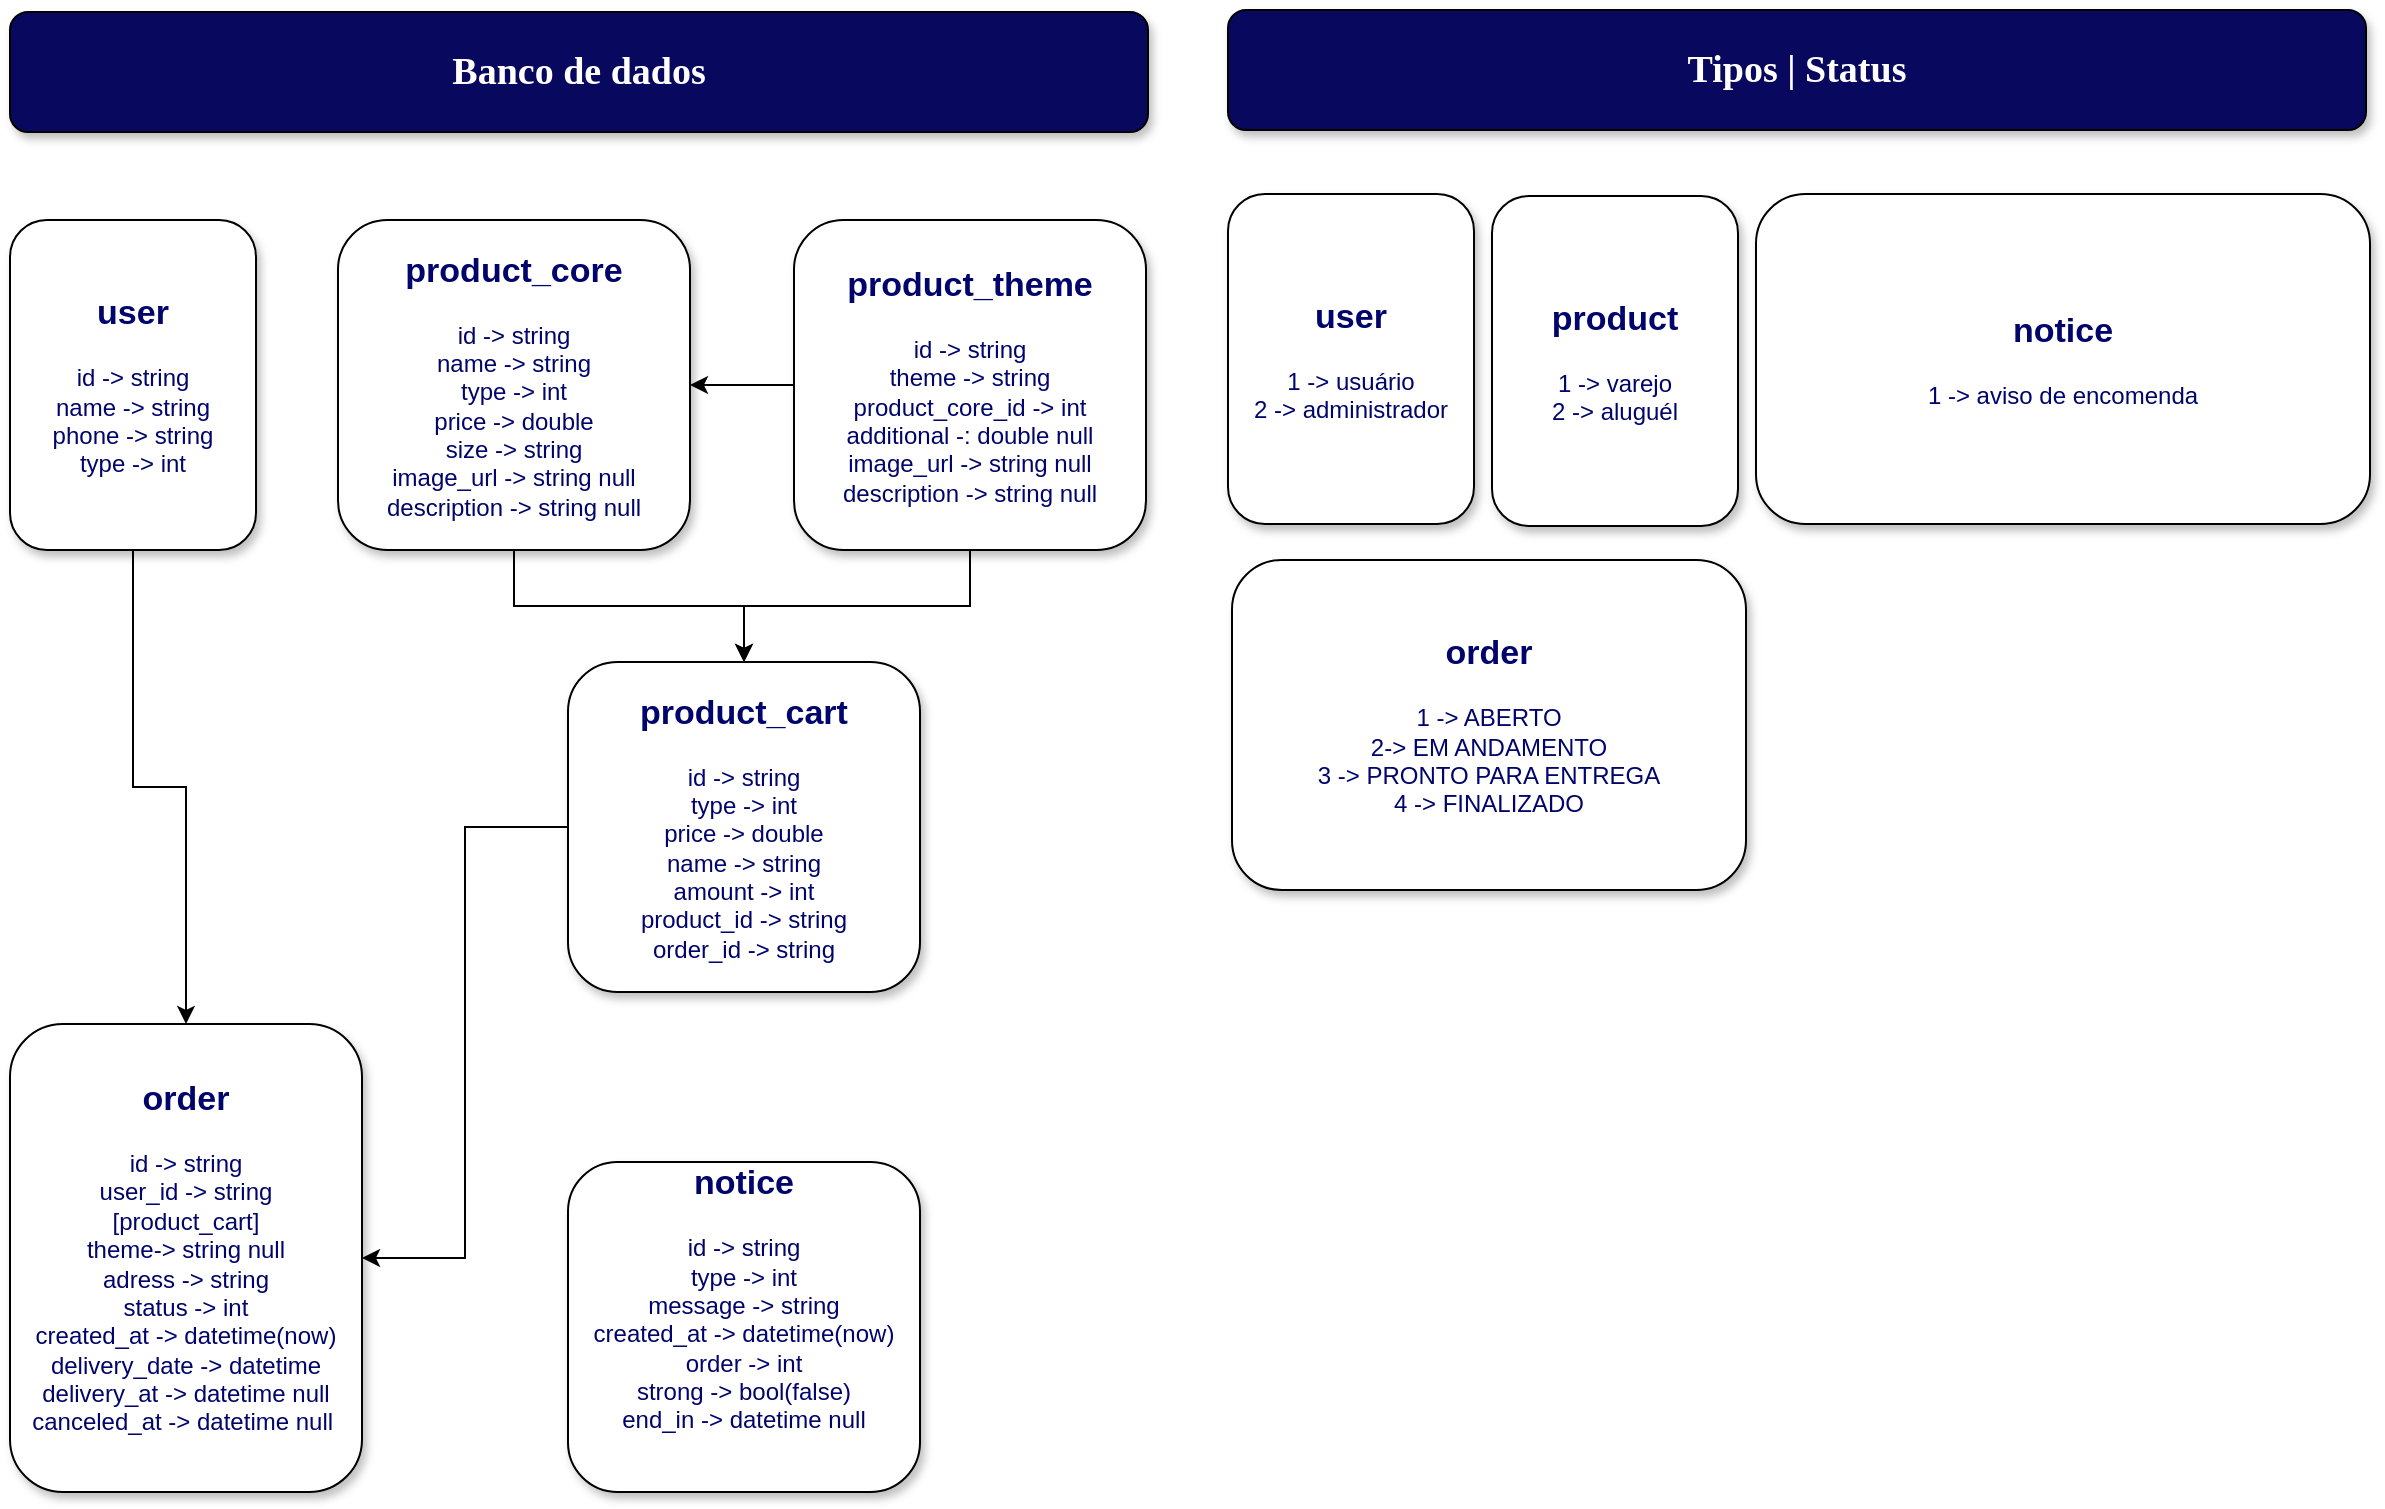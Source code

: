 <mxfile version="15.3.0" type="github" pages="2">
  <diagram id="9R1lXSZ89X7T78PhHO-J" name="Banco de dados">
    <mxGraphModel dx="2062" dy="794" grid="1" gridSize="1" guides="1" tooltips="1" connect="1" arrows="1" fold="1" page="0" pageScale="1" pageWidth="827" pageHeight="1169" math="0" shadow="0">
      <root>
        <mxCell id="0" />
        <mxCell id="1" parent="0" />
        <mxCell id="1kB9kBYCeM4JlIsKEy9A-3" value="Banco de dados" style="rounded=1;whiteSpace=wrap;html=1;fillColor=#08085E;shadow=1;strokeColor=default;glass=0;sketch=0;fontFamily=Comic Sans MS;fontStyle=1;fontSize=19;fontColor=#FFFFFF;" vertex="1" parent="1">
          <mxGeometry x="128" y="51" width="569" height="60" as="geometry" />
        </mxCell>
        <mxCell id="1kB9kBYCeM4JlIsKEy9A-20" value="" style="edgeStyle=orthogonalEdgeStyle;rounded=0;orthogonalLoop=1;jettySize=auto;html=1;fontFamily=Comic Sans MS;fontSize=19;fontColor=#08085E;" edge="1" parent="1" source="1kB9kBYCeM4JlIsKEy9A-4" target="1kB9kBYCeM4JlIsKEy9A-18">
          <mxGeometry relative="1" as="geometry" />
        </mxCell>
        <mxCell id="1kB9kBYCeM4JlIsKEy9A-4" value="&lt;font color=&quot;#01056b&quot;&gt;&lt;b&gt;&lt;font style=&quot;font-size: 17px&quot;&gt;user&lt;/font&gt;&lt;/b&gt;&lt;br&gt;&lt;br&gt;id -&amp;gt; string&lt;br&gt;name -&amp;gt; string&lt;br&gt;phone -&amp;gt; string&lt;br&gt;type -&amp;gt; int&lt;br&gt;&lt;/font&gt;" style="rounded=1;whiteSpace=wrap;html=1;shadow=1;" vertex="1" parent="1">
          <mxGeometry x="128" y="155" width="123" height="165" as="geometry" />
        </mxCell>
        <mxCell id="1kB9kBYCeM4JlIsKEy9A-17" value="" style="edgeStyle=orthogonalEdgeStyle;rounded=0;orthogonalLoop=1;jettySize=auto;html=1;fontFamily=Comic Sans MS;fontSize=19;fontColor=#08085E;" edge="1" parent="1" source="1kB9kBYCeM4JlIsKEy9A-6" target="1kB9kBYCeM4JlIsKEy9A-14">
          <mxGeometry relative="1" as="geometry" />
        </mxCell>
        <mxCell id="1kB9kBYCeM4JlIsKEy9A-6" value="&lt;font color=&quot;#01056b&quot;&gt;&lt;b&gt;&lt;font style=&quot;font-size: 17px&quot;&gt;product_core&lt;/font&gt;&lt;/b&gt;&lt;br&gt;&lt;br&gt;id -&amp;gt; string&lt;br&gt;name -&amp;gt; string&lt;br&gt;type -&amp;gt; int&lt;br&gt;price -&amp;gt; double&lt;br&gt;size -&amp;gt; string&lt;br&gt;image_url -&amp;gt; string null&lt;br&gt;description -&amp;gt; string null&lt;br&gt;&lt;/font&gt;" style="rounded=1;whiteSpace=wrap;html=1;shadow=1;" vertex="1" parent="1">
          <mxGeometry x="292" y="155" width="176" height="165" as="geometry" />
        </mxCell>
        <mxCell id="1kB9kBYCeM4JlIsKEy9A-8" value="" style="edgeStyle=orthogonalEdgeStyle;rounded=0;orthogonalLoop=1;jettySize=auto;html=1;" edge="1" parent="1" source="1kB9kBYCeM4JlIsKEy9A-7" target="1kB9kBYCeM4JlIsKEy9A-6">
          <mxGeometry relative="1" as="geometry" />
        </mxCell>
        <mxCell id="1kB9kBYCeM4JlIsKEy9A-16" value="" style="edgeStyle=orthogonalEdgeStyle;rounded=0;orthogonalLoop=1;jettySize=auto;html=1;fontFamily=Comic Sans MS;fontSize=19;fontColor=#08085E;" edge="1" parent="1" source="1kB9kBYCeM4JlIsKEy9A-7" target="1kB9kBYCeM4JlIsKEy9A-14">
          <mxGeometry relative="1" as="geometry" />
        </mxCell>
        <mxCell id="1kB9kBYCeM4JlIsKEy9A-7" value="&lt;font color=&quot;#01056b&quot;&gt;&lt;b&gt;&lt;font style=&quot;font-size: 17px&quot;&gt;product_theme&lt;/font&gt;&lt;/b&gt;&lt;br&gt;&lt;br&gt;id -&amp;gt; string&lt;br&gt;theme -&amp;gt; string&lt;br&gt;product_core_id -&amp;gt; int&lt;br&gt;additional -: double null&lt;br&gt;image_url -&amp;gt; string null&lt;br&gt;description -&amp;gt; string null&lt;br&gt;&lt;/font&gt;" style="rounded=1;whiteSpace=wrap;html=1;shadow=1;" vertex="1" parent="1">
          <mxGeometry x="520" y="155" width="176" height="165" as="geometry" />
        </mxCell>
        <mxCell id="1kB9kBYCeM4JlIsKEy9A-22" style="edgeStyle=orthogonalEdgeStyle;rounded=0;orthogonalLoop=1;jettySize=auto;html=1;entryX=1;entryY=0.5;entryDx=0;entryDy=0;fontFamily=Comic Sans MS;fontSize=19;fontColor=#08085E;" edge="1" parent="1" source="1kB9kBYCeM4JlIsKEy9A-14" target="1kB9kBYCeM4JlIsKEy9A-18">
          <mxGeometry relative="1" as="geometry" />
        </mxCell>
        <mxCell id="1kB9kBYCeM4JlIsKEy9A-14" value="&lt;font color=&quot;#01056b&quot;&gt;&lt;span style=&quot;font-size: 17px&quot;&gt;&lt;b&gt;product_cart&lt;br&gt;&lt;/b&gt;&lt;/span&gt;&lt;br&gt;id -&amp;gt; string&lt;br&gt;type -&amp;gt; int&lt;br&gt;price -&amp;gt; double&lt;br&gt;name -&amp;gt; string&lt;br&gt;amount -&amp;gt; int&lt;br&gt;product_id -&amp;gt; string&lt;br&gt;order_id -&amp;gt; string&lt;br&gt;&lt;/font&gt;" style="rounded=1;whiteSpace=wrap;html=1;shadow=1;" vertex="1" parent="1">
          <mxGeometry x="407" y="376" width="176" height="165" as="geometry" />
        </mxCell>
        <mxCell id="1kB9kBYCeM4JlIsKEy9A-18" value="&lt;font color=&quot;#01056b&quot;&gt;&lt;span style=&quot;font-size: 17px&quot;&gt;&lt;b&gt;order&lt;br&gt;&lt;/b&gt;&lt;/span&gt;&lt;br&gt;id -&amp;gt; string&lt;br&gt;user_id -&amp;gt; string&lt;br&gt;[product_cart]&lt;br&gt;theme-&amp;gt; string null&lt;br&gt;adress -&amp;gt; string&lt;br&gt;status -&amp;gt; int&lt;br&gt;created_at -&amp;gt; datetime(now)&lt;br&gt;&lt;/font&gt;&lt;span style=&quot;color: rgb(1 , 5 , 107)&quot;&gt;delivery_date -&amp;gt; datetime&lt;/span&gt;&lt;font color=&quot;#01056b&quot;&gt;&lt;br&gt;delivery_at -&amp;gt; datetime null&lt;br&gt;canceled_at -&amp;gt; datetime null&amp;nbsp;&lt;br&gt;&lt;/font&gt;" style="rounded=1;whiteSpace=wrap;html=1;shadow=1;" vertex="1" parent="1">
          <mxGeometry x="128" y="557" width="176" height="234" as="geometry" />
        </mxCell>
        <mxCell id="1kB9kBYCeM4JlIsKEy9A-23" value="&lt;font color=&quot;#01056b&quot;&gt;&lt;span style=&quot;font-size: 17px&quot;&gt;&lt;b&gt;notice&lt;br&gt;&lt;/b&gt;&lt;/span&gt;&lt;br&gt;id -&amp;gt; string&lt;br&gt;type -&amp;gt; int&lt;br&gt;message -&amp;gt; string&lt;br&gt;created_at -&amp;gt; datetime(now)&lt;br&gt;order -&amp;gt; int&lt;br&gt;strong -&amp;gt; bool(false)&lt;br&gt;end_in -&amp;gt; datetime null&lt;br&gt;&lt;br&gt;&lt;br&gt;&lt;/font&gt;" style="rounded=1;whiteSpace=wrap;html=1;shadow=1;" vertex="1" parent="1">
          <mxGeometry x="407" y="626" width="176" height="165" as="geometry" />
        </mxCell>
        <mxCell id="1kB9kBYCeM4JlIsKEy9A-24" value="Tipos | Status" style="rounded=1;whiteSpace=wrap;html=1;fillColor=#08085E;shadow=1;strokeColor=default;glass=0;sketch=0;fontFamily=Comic Sans MS;fontStyle=1;fontSize=19;fontColor=#FFFFFF;" vertex="1" parent="1">
          <mxGeometry x="737" y="50" width="569" height="60" as="geometry" />
        </mxCell>
        <mxCell id="1kB9kBYCeM4JlIsKEy9A-25" value="&lt;font color=&quot;#01056b&quot;&gt;&lt;b&gt;&lt;font style=&quot;font-size: 17px&quot;&gt;user&lt;/font&gt;&lt;/b&gt;&lt;br&gt;&lt;br&gt;1 -&amp;gt; usuário&lt;br&gt;2 -&amp;gt; administrador&lt;br&gt;&lt;/font&gt;" style="rounded=1;whiteSpace=wrap;html=1;shadow=1;" vertex="1" parent="1">
          <mxGeometry x="737" y="142" width="123" height="165" as="geometry" />
        </mxCell>
        <mxCell id="1kB9kBYCeM4JlIsKEy9A-26" value="&lt;font color=&quot;#01056b&quot;&gt;&lt;span style=&quot;font-size: 17px&quot;&gt;&lt;b&gt;product&lt;br&gt;&lt;/b&gt;&lt;/span&gt;&lt;br&gt;1 -&amp;gt; varejo&lt;br&gt;2 -&amp;gt; aluguél&lt;br&gt;&lt;/font&gt;" style="rounded=1;whiteSpace=wrap;html=1;shadow=1;" vertex="1" parent="1">
          <mxGeometry x="869" y="143" width="123" height="165" as="geometry" />
        </mxCell>
        <mxCell id="1kB9kBYCeM4JlIsKEy9A-27" value="&lt;font color=&quot;#01056b&quot;&gt;&lt;span style=&quot;font-size: 17px&quot;&gt;&lt;b&gt;notice&lt;br&gt;&lt;/b&gt;&lt;/span&gt;&lt;br&gt;1 -&amp;gt; aviso de encomenda&lt;br&gt;&lt;/font&gt;" style="rounded=1;whiteSpace=wrap;html=1;shadow=1;" vertex="1" parent="1">
          <mxGeometry x="1001" y="142" width="307" height="165" as="geometry" />
        </mxCell>
        <mxCell id="kdWjSECHs_SvUHziAQCm-1" value="&lt;font color=&quot;#01056b&quot;&gt;&lt;span style=&quot;font-size: 17px&quot;&gt;&lt;b&gt;order&lt;br&gt;&lt;/b&gt;&lt;/span&gt;&lt;br&gt;1 -&amp;gt; ABERTO&lt;br&gt;2-&amp;gt; EM ANDAMENTO&lt;br&gt;3 -&amp;gt; PRONTO PARA ENTREGA&lt;br&gt;4 -&amp;gt; FINALIZADO&lt;br&gt;&lt;/font&gt;" style="rounded=1;whiteSpace=wrap;html=1;shadow=1;" vertex="1" parent="1">
          <mxGeometry x="739" y="325" width="257" height="165" as="geometry" />
        </mxCell>
      </root>
    </mxGraphModel>
  </diagram>
  <diagram id="vPJhRj188VuREiv46hR0" name="Aplicativo">
    <mxGraphModel dx="2062" dy="794" grid="1" gridSize="10" guides="1" tooltips="1" connect="1" arrows="1" fold="1" page="0" pageScale="1" pageWidth="827" pageHeight="1169" math="0" shadow="0">
      <root>
        <mxCell id="mqUEiqMOdqEOwphyXF-3-0" />
        <mxCell id="mqUEiqMOdqEOwphyXF-3-1" parent="mqUEiqMOdqEOwphyXF-3-0" />
        <mxCell id="Qw3R4xNUaEIDjDvNjNVQ-0" value="Eliana Personalizações&lt;br style=&quot;font-size: 14px&quot;&gt;&lt;font style=&quot;font-size: 12px&quot;&gt;&lt;span style=&quot;font-weight: normal&quot;&gt;clean archtecture modular&lt;br&gt;flutter_triple streams&lt;br&gt;&lt;/span&gt;&lt;/font&gt;" style="rounded=1;whiteSpace=wrap;html=1;fillColor=#08085E;shadow=1;strokeColor=default;glass=0;sketch=0;fontFamily=Comic Sans MS;fontStyle=1;fontSize=19;fontColor=#FFFFFF;" vertex="1" parent="mqUEiqMOdqEOwphyXF-3-1">
          <mxGeometry x="128" y="51" width="569" height="109" as="geometry" />
        </mxCell>
        <mxCell id="t3_7TTGcevSGSn_Zlfb8-5" value="" style="edgeStyle=orthogonalEdgeStyle;rounded=0;orthogonalLoop=1;jettySize=auto;html=1;fontFamily=Comic Sans MS;fontSize=19;fontColor=#FFFFFF;" edge="1" parent="mqUEiqMOdqEOwphyXF-3-1" source="Qw3R4xNUaEIDjDvNjNVQ-1" target="t3_7TTGcevSGSn_Zlfb8-1">
          <mxGeometry relative="1" as="geometry" />
        </mxCell>
        <mxCell id="Qw3R4xNUaEIDjDvNjNVQ-1" value="CORE" style="rounded=0;whiteSpace=wrap;html=1;shadow=1;glass=0;sketch=0;fontFamily=Comic Sans MS;fontSize=19;fontColor=#FFFFFF;strokeColor=#000000;fillColor=#003300;gradientColor=none;" vertex="1" parent="mqUEiqMOdqEOwphyXF-3-1">
          <mxGeometry x="128" y="190" width="282" height="50" as="geometry" />
        </mxCell>
        <mxCell id="t3_7TTGcevSGSn_Zlfb8-1" value="&lt;font style=&quot;font-size: 15px&quot;&gt;AUTH_MODULE&lt;/font&gt;" style="rounded=1;whiteSpace=wrap;html=1;shadow=1;glass=0;sketch=0;fontFamily=Comic Sans MS;fontSize=19;fontColor=#FFFFFF;strokeColor=#000000;fillColor=#003300;gradientColor=none;" vertex="1" parent="mqUEiqMOdqEOwphyXF-3-1">
          <mxGeometry x="128" y="260" width="282" height="60" as="geometry" />
        </mxCell>
        <mxCell id="t3_7TTGcevSGSn_Zlfb8-10" value="" style="edgeStyle=orthogonalEdgeStyle;rounded=0;orthogonalLoop=1;jettySize=auto;html=1;fontFamily=Comic Sans MS;fontSize=19;fontColor=#FFFFFF;" edge="1" source="t3_7TTGcevSGSn_Zlfb8-11" target="t3_7TTGcevSGSn_Zlfb8-12" parent="mqUEiqMOdqEOwphyXF-3-1">
          <mxGeometry relative="1" as="geometry" />
        </mxCell>
        <mxCell id="t3_7TTGcevSGSn_Zlfb8-11" value="APPLICATION" style="rounded=0;whiteSpace=wrap;html=1;shadow=1;glass=0;sketch=0;fontFamily=Comic Sans MS;fontSize=19;fontColor=#FFFFFF;strokeColor=#000000;fillColor=#330000;gradientColor=none;" vertex="1" parent="mqUEiqMOdqEOwphyXF-3-1">
          <mxGeometry x="415" y="190" width="282" height="50" as="geometry" />
        </mxCell>
        <mxCell id="t3_7TTGcevSGSn_Zlfb8-12" value="&lt;span style=&quot;font-size: 15px&quot;&gt;PRODUCT_MODULE&lt;/span&gt;" style="rounded=1;whiteSpace=wrap;html=1;shadow=1;glass=0;sketch=0;fontFamily=Comic Sans MS;fontSize=19;fontColor=#FFFFFF;strokeColor=#000000;fillColor=#330000;gradientColor=none;" vertex="1" parent="mqUEiqMOdqEOwphyXF-3-1">
          <mxGeometry x="415" y="260" width="282" height="60" as="geometry" />
        </mxCell>
        <mxCell id="t3_7TTGcevSGSn_Zlfb8-13" value="PRODUCTS_PAGE" style="rounded=1;whiteSpace=wrap;html=1;shadow=1;glass=0;sketch=0;fontFamily=Comic Sans MS;fontSize=14;fontColor=#FFFFFF;strokeColor=#000000;fillColor=#FF3333;gradientColor=none;" vertex="1" parent="mqUEiqMOdqEOwphyXF-3-1">
          <mxGeometry x="414.25" y="340" width="283.5" height="30" as="geometry" />
        </mxCell>
        <mxCell id="t3_7TTGcevSGSn_Zlfb8-14" value="LOGIN_PAGE" style="rounded=1;whiteSpace=wrap;html=1;shadow=1;glass=0;sketch=0;fontFamily=Comic Sans MS;fontSize=14;fontColor=#FFFFFF;strokeColor=#000000;fillColor=#336600;gradientColor=none;" vertex="1" parent="mqUEiqMOdqEOwphyXF-3-1">
          <mxGeometry x="126.5" y="340" width="283.5" height="30" as="geometry" />
        </mxCell>
        <mxCell id="t3_7TTGcevSGSn_Zlfb8-15" value="PRODUCT_PAGE -&amp;gt; ID" style="rounded=1;whiteSpace=wrap;html=1;shadow=1;glass=0;sketch=0;fontFamily=Comic Sans MS;fontSize=14;fontColor=#FFFFFF;strokeColor=#000000;fillColor=#990000;gradientColor=none;" vertex="1" parent="mqUEiqMOdqEOwphyXF-3-1">
          <mxGeometry x="414.25" y="380" width="283.5" height="30" as="geometry" />
        </mxCell>
        <mxCell id="t3_7TTGcevSGSn_Zlfb8-16" value="ADMIN_PRODUCT -&amp;gt; ID(OPTIONAL)" style="rounded=1;whiteSpace=wrap;html=1;shadow=1;glass=0;sketch=0;fontFamily=Comic Sans MS;fontSize=14;fontColor=#FFFFFF;strokeColor=#000000;fillColor=#990000;gradientColor=none;" vertex="1" parent="mqUEiqMOdqEOwphyXF-3-1">
          <mxGeometry x="415" y="420" width="283.5" height="30" as="geometry" />
        </mxCell>
        <mxCell id="t3_7TTGcevSGSn_Zlfb8-17" value="&lt;span style=&quot;font-size: 15px&quot;&gt;ORDER_MODULE&lt;/span&gt;" style="rounded=1;whiteSpace=wrap;html=1;shadow=1;glass=0;sketch=0;fontFamily=Comic Sans MS;fontSize=19;fontColor=#FFFFFF;strokeColor=#000000;fillColor=#330000;gradientColor=none;" vertex="1" parent="mqUEiqMOdqEOwphyXF-3-1">
          <mxGeometry x="415" y="470" width="282" height="60" as="geometry" />
        </mxCell>
        <mxCell id="t3_7TTGcevSGSn_Zlfb8-18" value="NEW_ORDER" style="rounded=1;whiteSpace=wrap;html=1;shadow=1;glass=0;sketch=0;fontFamily=Comic Sans MS;fontSize=14;fontColor=#FFFFFF;strokeColor=#000000;fillColor=#FF3333;gradientColor=none;" vertex="1" parent="mqUEiqMOdqEOwphyXF-3-1">
          <mxGeometry x="414.25" y="550" width="283.5" height="30" as="geometry" />
        </mxCell>
        <mxCell id="t3_7TTGcevSGSn_Zlfb8-19" value="ORDERS" style="rounded=1;whiteSpace=wrap;html=1;shadow=1;glass=0;sketch=0;fontFamily=Comic Sans MS;fontSize=14;fontColor=#FFFFFF;strokeColor=#000000;fillColor=#990000;gradientColor=none;" vertex="1" parent="mqUEiqMOdqEOwphyXF-3-1">
          <mxGeometry x="414.25" y="590" width="283.5" height="30" as="geometry" />
        </mxCell>
        <mxCell id="t3_7TTGcevSGSn_Zlfb8-20" value="ADMIN_ORDER -&amp;gt; ID" style="rounded=1;whiteSpace=wrap;html=1;shadow=1;glass=0;sketch=0;fontFamily=Comic Sans MS;fontSize=14;fontColor=#FFFFFF;strokeColor=#000000;fillColor=#990000;gradientColor=none;" vertex="1" parent="mqUEiqMOdqEOwphyXF-3-1">
          <mxGeometry x="415" y="630" width="283.5" height="30" as="geometry" />
        </mxCell>
      </root>
    </mxGraphModel>
  </diagram>
</mxfile>
